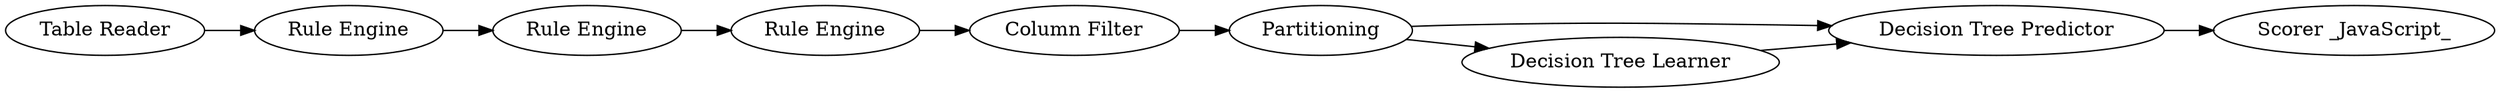 digraph {
	33 -> 34
	32 -> 33
	31 -> 29
	2 -> 30
	30 -> 35
	35 -> 36
	29 -> 32
	29 -> 33
	36 -> 31
	35 [label="Rule Engine"]
	34 [label="Scorer _JavaScript_"]
	29 [label=Partitioning]
	31 [label="Column Filter"]
	36 [label="Rule Engine"]
	32 [label="Decision Tree Learner"]
	33 [label="Decision Tree Predictor"]
	30 [label="Rule Engine"]
	2 [label="Table Reader"]
	rankdir=LR
}
